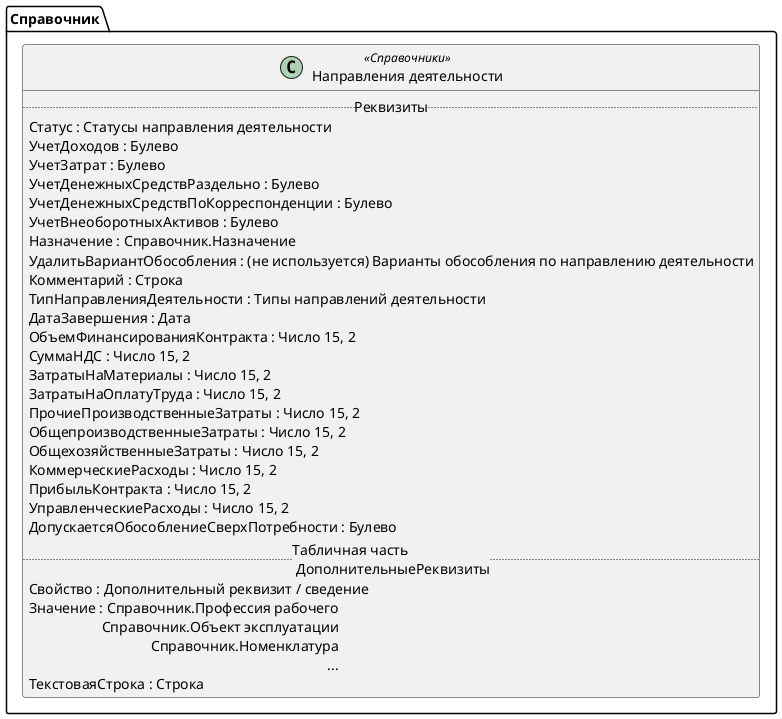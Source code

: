 ﻿@startuml НаправленияДеятельности
'!include templates.wsd
'..\include templates.wsd
class Справочник.НаправленияДеятельности as "Направления деятельности" <<Справочники>>
{
..Реквизиты..
Статус : Статусы направления деятельности
УчетДоходов : Булево
УчетЗатрат : Булево
УчетДенежныхСредствРаздельно : Булево
УчетДенежныхСредствПоКорреспонденции : Булево
УчетВнеоборотныхАктивов : Булево
Назначение : Справочник.Назначение
УдалитьВариантОбособления : (не используется) Варианты обособления по направлению деятельности
Комментарий : Строка
ТипНаправленияДеятельности : Типы направлений деятельности
ДатаЗавершения : Дата
ОбъемФинансированияКонтракта : Число 15, 2
СуммаНДС : Число 15, 2
ЗатратыНаМатериалы : Число 15, 2
ЗатратыНаОплатуТруда : Число 15, 2
ПрочиеПроизводственныеЗатраты : Число 15, 2
ОбщепроизводственныеЗатраты : Число 15, 2
ОбщехозяйственныеЗатраты : Число 15, 2
КоммерческиеРасходы : Число 15, 2
ПрибыльКонтракта : Число 15, 2
УправленческиеРасходы : Число 15, 2
ДопускаетсяОбособлениеСверхПотребности : Булево
..Табличная часть \n ДополнительныеРеквизиты..
Свойство : Дополнительный реквизит / сведение
Значение : Справочник.Профессия рабочего\rСправочник.Объект эксплуатации\rСправочник.Номенклатура\r...
ТекстоваяСтрока : Строка
}
@enduml
